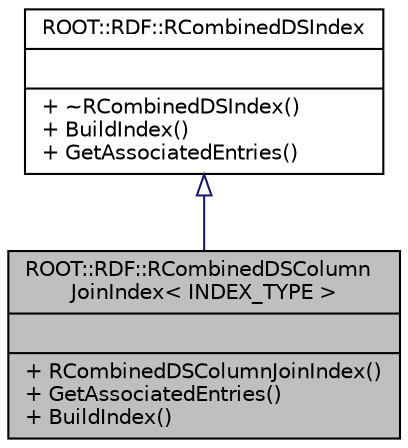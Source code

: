 digraph "ROOT::RDF::RCombinedDSColumnJoinIndex&lt; INDEX_TYPE &gt;"
{
 // INTERACTIVE_SVG=YES
  bgcolor="transparent";
  edge [fontname="Helvetica",fontsize="10",labelfontname="Helvetica",labelfontsize="10"];
  node [fontname="Helvetica",fontsize="10",shape=record];
  Node1 [label="{ROOT::RDF::RCombinedDSColumn\lJoinIndex\< INDEX_TYPE \>\n||+ RCombinedDSColumnJoinIndex()\l+ GetAssociatedEntries()\l+ BuildIndex()\l}",height=0.2,width=0.4,color="black", fillcolor="grey75", style="filled" fontcolor="black"];
  Node2 -> Node1 [dir="back",color="midnightblue",fontsize="10",style="solid",arrowtail="onormal",fontname="Helvetica"];
  Node2 [label="{ROOT::RDF::RCombinedDSIndex\n||+ ~RCombinedDSIndex()\l+ BuildIndex()\l+ GetAssociatedEntries()\l}",height=0.2,width=0.4,color="black",URL="$d9/d7d/classROOT_1_1RDF_1_1RCombinedDSIndex.html"];
}
